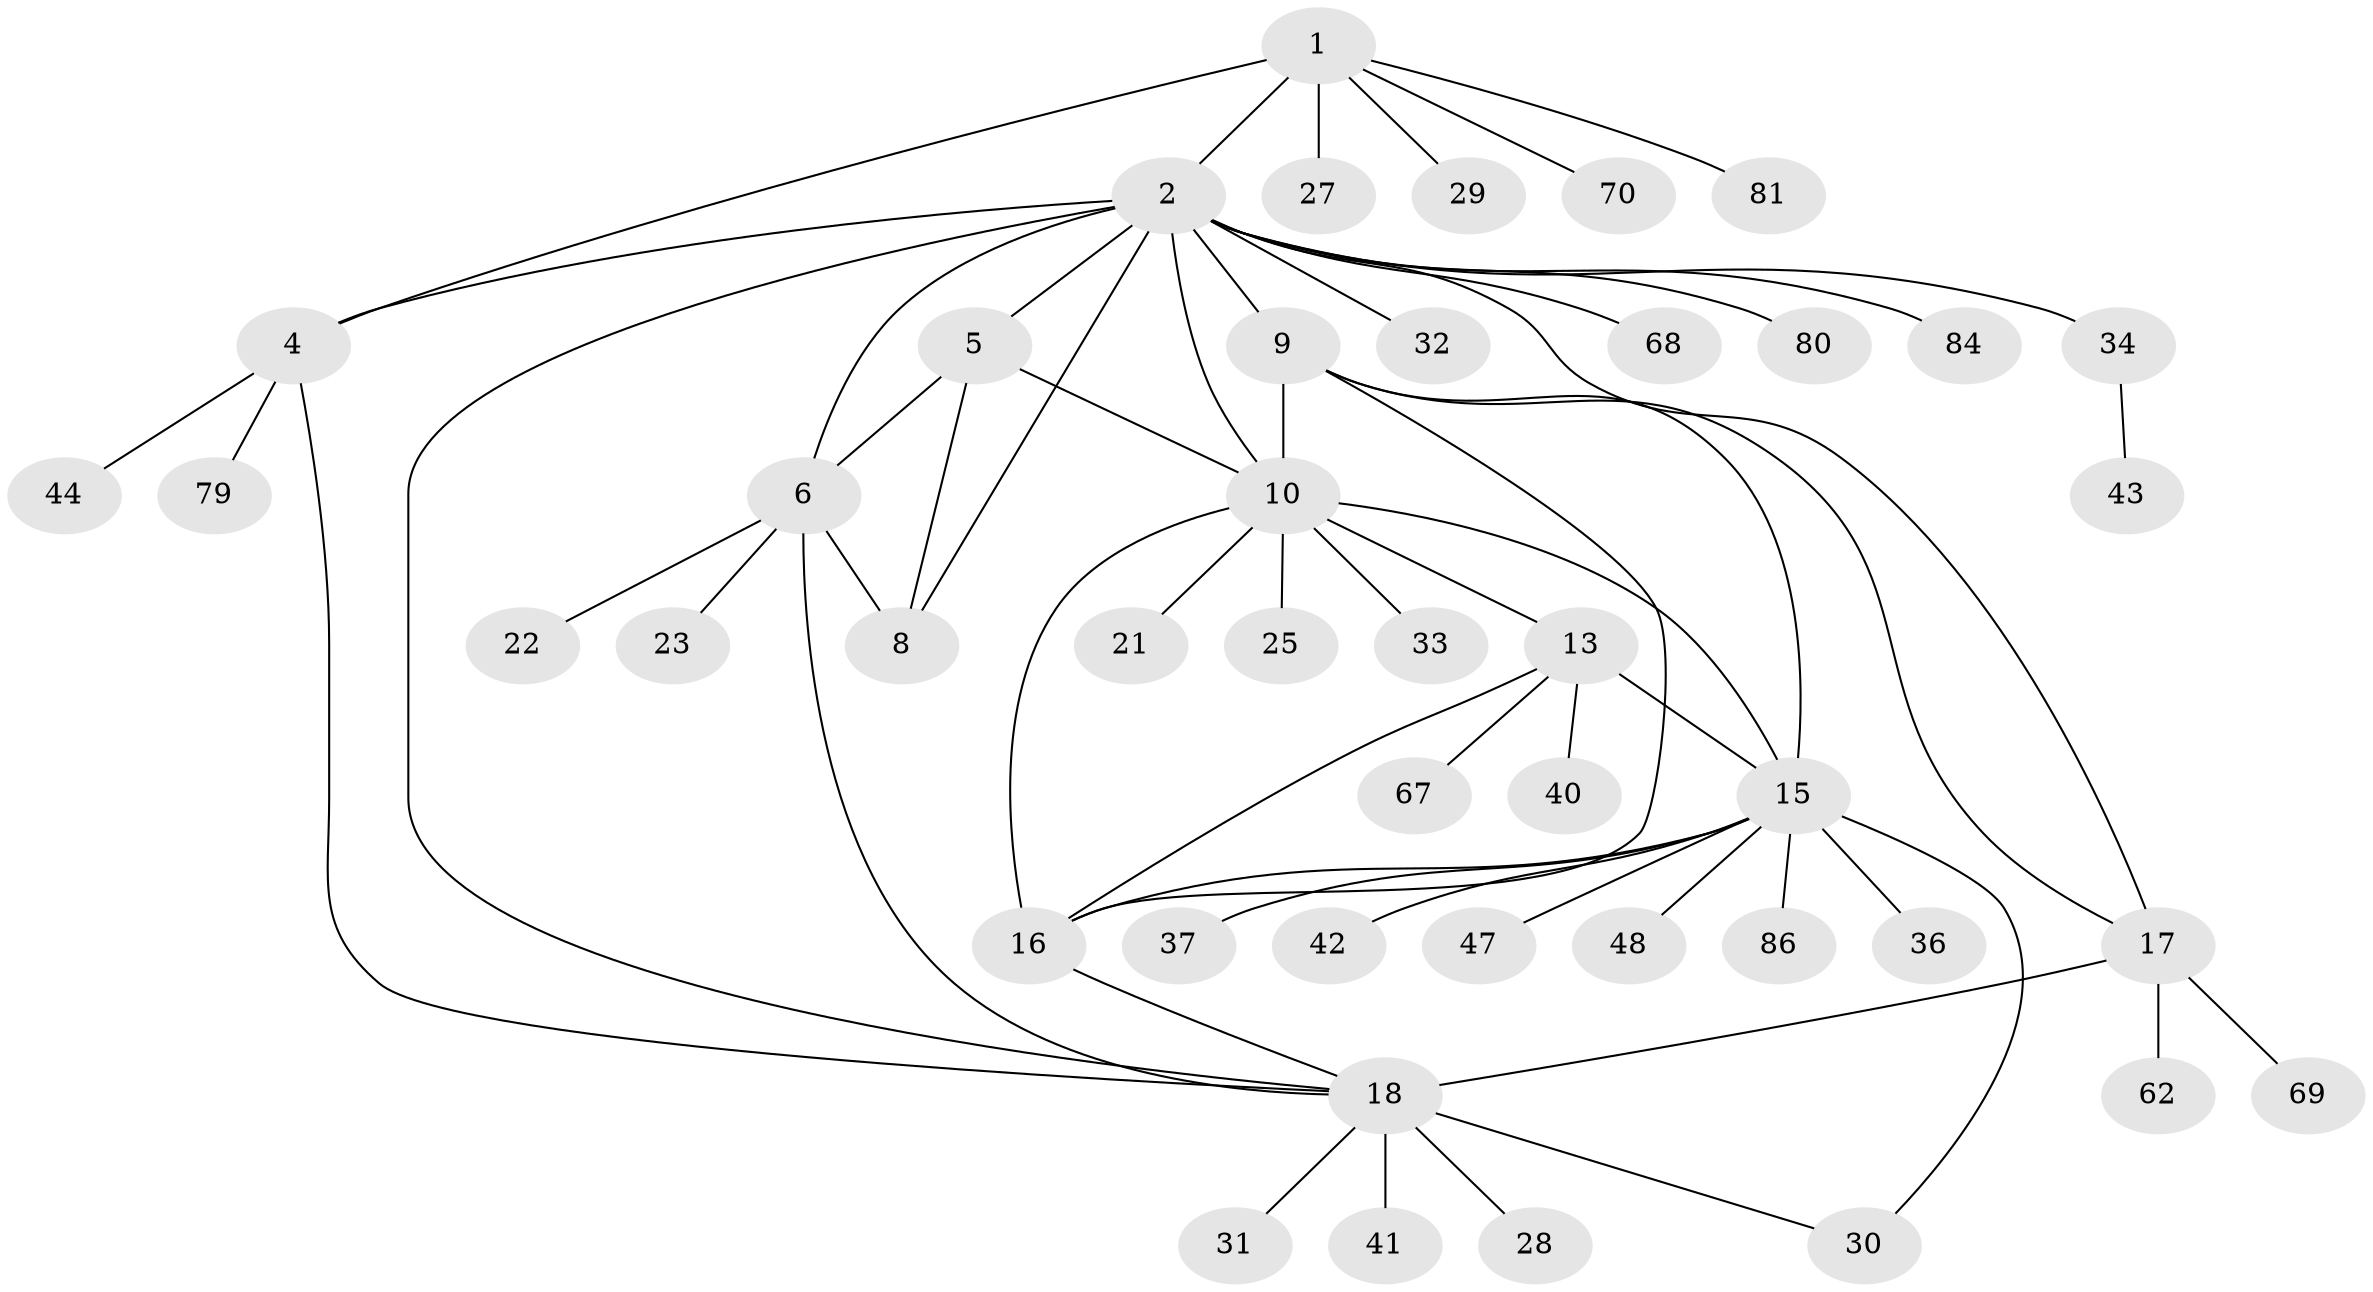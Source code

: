 // original degree distribution, {7: 0.0449438202247191, 6: 0.033707865168539325, 5: 0.02247191011235955, 10: 0.011235955056179775, 8: 0.011235955056179775, 3: 0.056179775280898875, 9: 0.033707865168539325, 12: 0.011235955056179775, 11: 0.011235955056179775, 13: 0.011235955056179775, 1: 0.651685393258427, 2: 0.0898876404494382, 4: 0.011235955056179775}
// Generated by graph-tools (version 1.1) at 2025/16/03/09/25 04:16:04]
// undirected, 44 vertices, 60 edges
graph export_dot {
graph [start="1"]
  node [color=gray90,style=filled];
  1;
  2 [super="+7+52+3"];
  4;
  5;
  6 [super="+66+74+76+39"];
  8;
  9 [super="+11+53+50+56"];
  10 [super="+12+72+75+14"];
  13;
  15;
  16 [super="+24"];
  17;
  18 [super="+19"];
  21;
  22;
  23;
  25;
  27;
  28;
  29;
  30;
  31;
  32;
  33 [super="+78"];
  34;
  36;
  37;
  40;
  41;
  42 [super="+55+54+63"];
  43;
  44;
  47;
  48;
  62;
  67;
  68;
  69;
  70;
  79;
  80;
  81;
  84;
  86;
  1 -- 2 [weight=2];
  1 -- 4;
  1 -- 27;
  1 -- 29;
  1 -- 70;
  1 -- 81;
  2 -- 4 [weight=2];
  2 -- 9;
  2 -- 34;
  2 -- 5;
  2 -- 6;
  2 -- 8;
  2 -- 80;
  2 -- 17;
  2 -- 18;
  2 -- 32;
  2 -- 68;
  2 -- 84;
  2 -- 10;
  4 -- 44;
  4 -- 79;
  4 -- 18;
  5 -- 6;
  5 -- 8;
  5 -- 10 [weight=2];
  6 -- 8;
  6 -- 22;
  6 -- 23;
  6 -- 18;
  9 -- 10 [weight=5];
  9 -- 16;
  9 -- 17;
  9 -- 15;
  10 -- 21;
  10 -- 25;
  10 -- 16;
  10 -- 33;
  10 -- 13;
  10 -- 15;
  13 -- 15;
  13 -- 16;
  13 -- 40;
  13 -- 67;
  15 -- 16;
  15 -- 30;
  15 -- 36;
  15 -- 37;
  15 -- 42;
  15 -- 47;
  15 -- 48;
  15 -- 86;
  16 -- 18;
  17 -- 18 [weight=3];
  17 -- 62;
  17 -- 69;
  18 -- 41;
  18 -- 28;
  18 -- 30;
  18 -- 31;
  34 -- 43;
}
